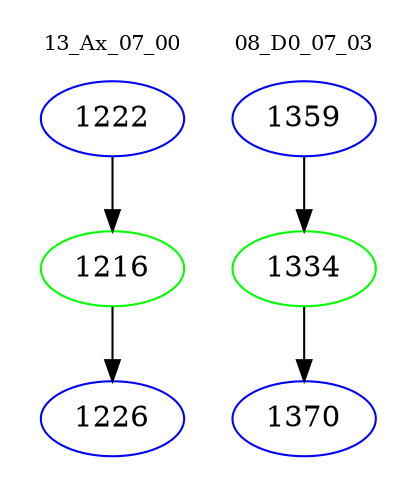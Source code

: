 digraph{
subgraph cluster_0 {
color = white
label = "13_Ax_07_00";
fontsize=10;
T0_1222 [label="1222", color="blue"]
T0_1222 -> T0_1216 [color="black"]
T0_1216 [label="1216", color="green"]
T0_1216 -> T0_1226 [color="black"]
T0_1226 [label="1226", color="blue"]
}
subgraph cluster_1 {
color = white
label = "08_D0_07_03";
fontsize=10;
T1_1359 [label="1359", color="blue"]
T1_1359 -> T1_1334 [color="black"]
T1_1334 [label="1334", color="green"]
T1_1334 -> T1_1370 [color="black"]
T1_1370 [label="1370", color="blue"]
}
}
